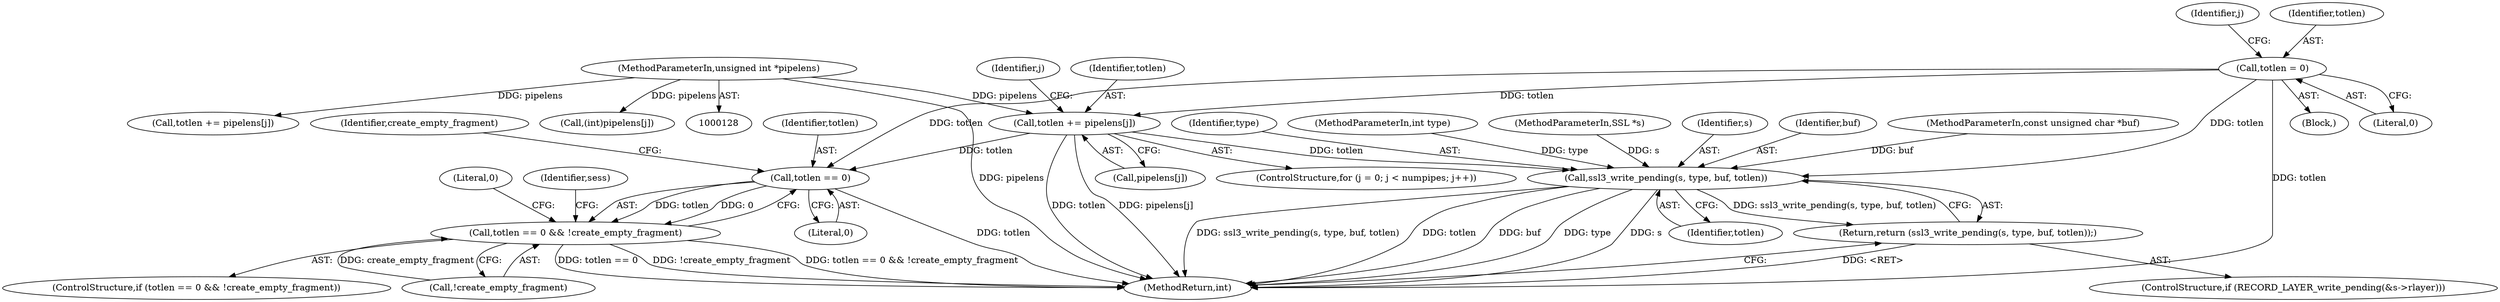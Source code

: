 digraph "0_openssl_4ad93618d26a3ea23d36ad5498ff4f59eff3a4d2@array" {
"1000170" [label="(Call,totlen += pipelens[j])"];
"1000132" [label="(MethodParameterIn,unsigned int *pipelens)"];
"1000157" [label="(Call,totlen = 0)"];
"1000182" [label="(Call,ssl3_write_pending(s, type, buf, totlen))"];
"1000181" [label="(Return,return (ssl3_write_pending(s, type, buf, totlen));)"];
"1000223" [label="(Call,totlen == 0)"];
"1000222" [label="(Call,totlen == 0 && !create_empty_fragment)"];
"1000135" [label="(Block,)"];
"1000227" [label="(Identifier,create_empty_fragment)"];
"1000185" [label="(Identifier,buf)"];
"1000175" [label="(ControlStructure,if (RECORD_LAYER_write_pending(&s->rlayer)))"];
"1000182" [label="(Call,ssl3_write_pending(s, type, buf, totlen))"];
"1000163" [label="(Identifier,j)"];
"1000229" [label="(Literal,0)"];
"1000169" [label="(Identifier,j)"];
"1000224" [label="(Identifier,totlen)"];
"1000226" [label="(Call,!create_empty_fragment)"];
"1000170" [label="(Call,totlen += pipelens[j])"];
"1000171" [label="(Identifier,totlen)"];
"1000225" [label="(Literal,0)"];
"1000159" [label="(Literal,0)"];
"1000181" [label="(Return,return (ssl3_write_pending(s, type, buf, totlen));)"];
"1000161" [label="(ControlStructure,for (j = 0; j < numpipes; j++))"];
"1000186" [label="(Identifier,totlen)"];
"1000131" [label="(MethodParameterIn,const unsigned char *buf)"];
"1000132" [label="(MethodParameterIn,unsigned int *pipelens)"];
"1000222" [label="(Call,totlen == 0 && !create_empty_fragment)"];
"1000221" [label="(ControlStructure,if (totlen == 0 && !create_empty_fragment))"];
"1000908" [label="(MethodReturn,int)"];
"1000231" [label="(Identifier,sess)"];
"1000639" [label="(Call,totlen += pipelens[j])"];
"1000623" [label="(Call,(int)pipelens[j])"];
"1000158" [label="(Identifier,totlen)"];
"1000184" [label="(Identifier,type)"];
"1000223" [label="(Call,totlen == 0)"];
"1000130" [label="(MethodParameterIn,int type)"];
"1000129" [label="(MethodParameterIn,SSL *s)"];
"1000183" [label="(Identifier,s)"];
"1000157" [label="(Call,totlen = 0)"];
"1000172" [label="(Call,pipelens[j])"];
"1000170" -> "1000161"  [label="AST: "];
"1000170" -> "1000172"  [label="CFG: "];
"1000171" -> "1000170"  [label="AST: "];
"1000172" -> "1000170"  [label="AST: "];
"1000169" -> "1000170"  [label="CFG: "];
"1000170" -> "1000908"  [label="DDG: pipelens[j]"];
"1000170" -> "1000908"  [label="DDG: totlen"];
"1000132" -> "1000170"  [label="DDG: pipelens"];
"1000157" -> "1000170"  [label="DDG: totlen"];
"1000170" -> "1000182"  [label="DDG: totlen"];
"1000170" -> "1000223"  [label="DDG: totlen"];
"1000132" -> "1000128"  [label="AST: "];
"1000132" -> "1000908"  [label="DDG: pipelens"];
"1000132" -> "1000623"  [label="DDG: pipelens"];
"1000132" -> "1000639"  [label="DDG: pipelens"];
"1000157" -> "1000135"  [label="AST: "];
"1000157" -> "1000159"  [label="CFG: "];
"1000158" -> "1000157"  [label="AST: "];
"1000159" -> "1000157"  [label="AST: "];
"1000163" -> "1000157"  [label="CFG: "];
"1000157" -> "1000908"  [label="DDG: totlen"];
"1000157" -> "1000182"  [label="DDG: totlen"];
"1000157" -> "1000223"  [label="DDG: totlen"];
"1000182" -> "1000181"  [label="AST: "];
"1000182" -> "1000186"  [label="CFG: "];
"1000183" -> "1000182"  [label="AST: "];
"1000184" -> "1000182"  [label="AST: "];
"1000185" -> "1000182"  [label="AST: "];
"1000186" -> "1000182"  [label="AST: "];
"1000181" -> "1000182"  [label="CFG: "];
"1000182" -> "1000908"  [label="DDG: ssl3_write_pending(s, type, buf, totlen)"];
"1000182" -> "1000908"  [label="DDG: totlen"];
"1000182" -> "1000908"  [label="DDG: buf"];
"1000182" -> "1000908"  [label="DDG: type"];
"1000182" -> "1000908"  [label="DDG: s"];
"1000182" -> "1000181"  [label="DDG: ssl3_write_pending(s, type, buf, totlen)"];
"1000129" -> "1000182"  [label="DDG: s"];
"1000130" -> "1000182"  [label="DDG: type"];
"1000131" -> "1000182"  [label="DDG: buf"];
"1000181" -> "1000175"  [label="AST: "];
"1000908" -> "1000181"  [label="CFG: "];
"1000181" -> "1000908"  [label="DDG: <RET>"];
"1000223" -> "1000222"  [label="AST: "];
"1000223" -> "1000225"  [label="CFG: "];
"1000224" -> "1000223"  [label="AST: "];
"1000225" -> "1000223"  [label="AST: "];
"1000227" -> "1000223"  [label="CFG: "];
"1000222" -> "1000223"  [label="CFG: "];
"1000223" -> "1000908"  [label="DDG: totlen"];
"1000223" -> "1000222"  [label="DDG: totlen"];
"1000223" -> "1000222"  [label="DDG: 0"];
"1000222" -> "1000221"  [label="AST: "];
"1000222" -> "1000226"  [label="CFG: "];
"1000226" -> "1000222"  [label="AST: "];
"1000229" -> "1000222"  [label="CFG: "];
"1000231" -> "1000222"  [label="CFG: "];
"1000222" -> "1000908"  [label="DDG: totlen == 0"];
"1000222" -> "1000908"  [label="DDG: !create_empty_fragment"];
"1000222" -> "1000908"  [label="DDG: totlen == 0 && !create_empty_fragment"];
"1000226" -> "1000222"  [label="DDG: create_empty_fragment"];
}
